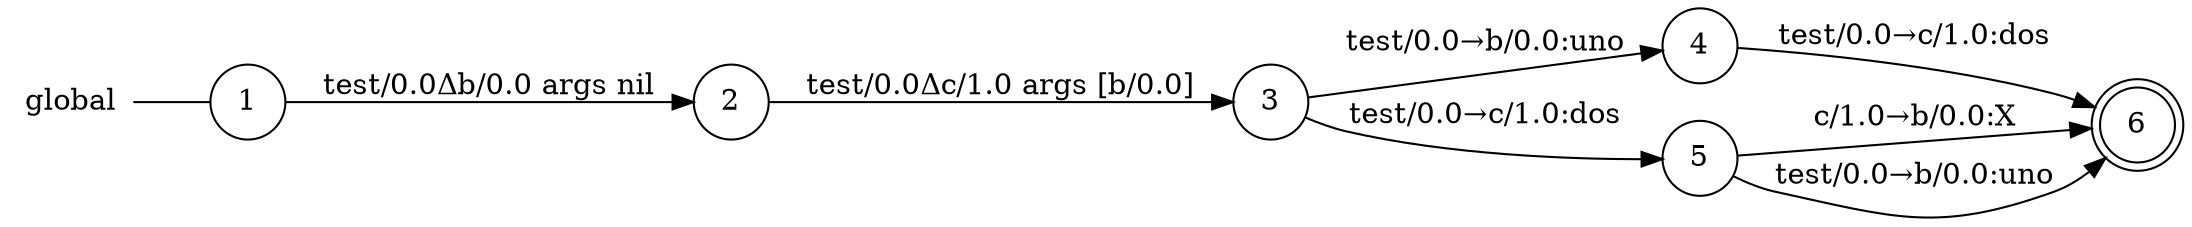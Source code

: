 digraph global {
	rankdir="LR";
	n_0 [label="global", shape="plaintext"];
	n_1 [id="8", shape=circle, label="4"];
	n_2 [id="1", shape=circle, label="1"];
	n_0 -> n_2 [arrowhead=none];
	n_3 [id="4", shape=circle, label="5"];
	n_4 [id="3", shape=circle, label="3"];
	n_5 [id="2", shape=circle, label="2"];
	n_6 [id="5", shape=doublecircle, label="6"];

	n_3 -> n_6 [id="[$e|8]", label="c/1.0→b/0.0:X"];
	n_3 -> n_6 [id="[$e|1]", label="test/0.0→b/0.0:uno"];
	n_4 -> n_1 [id="[$e|4]", label="test/0.0→b/0.0:uno"];
	n_2 -> n_5 [id="[$e|3]", label="test/0.0Δb/0.0 args nil"];
	n_5 -> n_4 [id="[$e|2]", label="test/0.0Δc/1.0 args [b/0.0]"];
	n_4 -> n_3 [id="[$e|0]", label="test/0.0→c/1.0:dos"];
	n_1 -> n_6 [id="[$e|7]", label="test/0.0→c/1.0:dos"];
}
